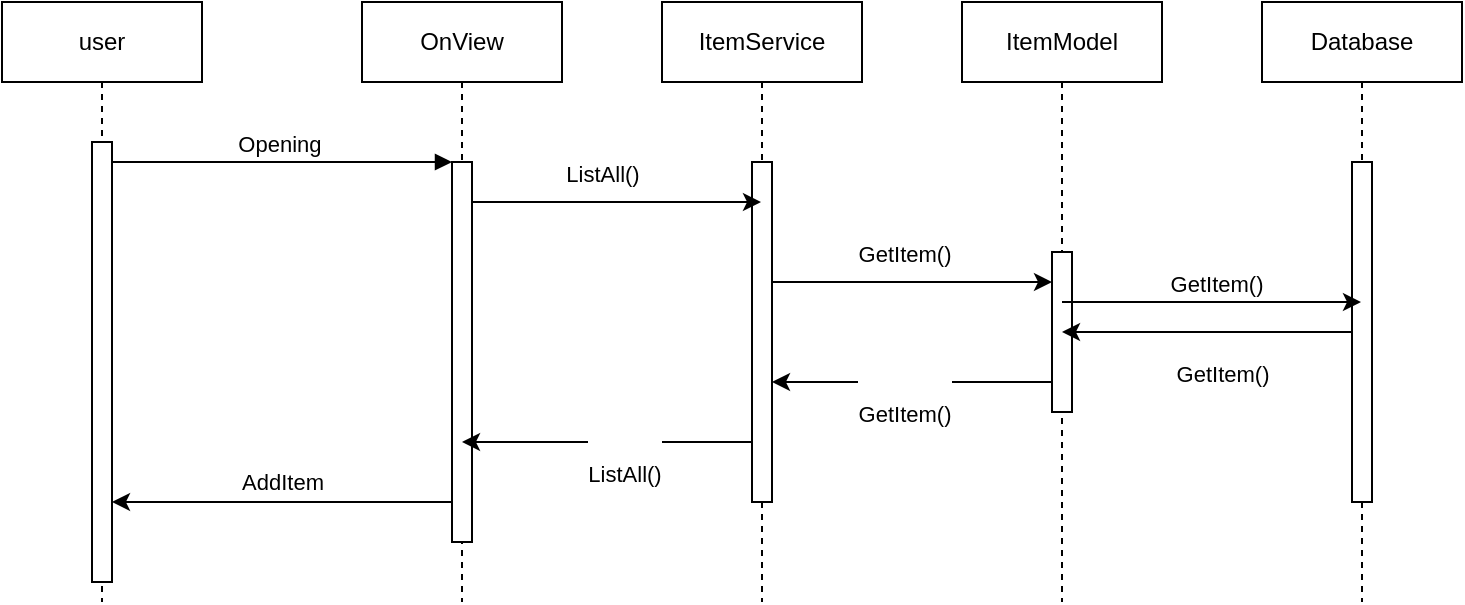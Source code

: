 <mxfile version="22.0.3" type="device">
  <diagram name="Page-1" id="2YBvvXClWsGukQMizWep">
    <mxGraphModel dx="521" dy="621" grid="1" gridSize="10" guides="1" tooltips="1" connect="1" arrows="1" fold="1" page="1" pageScale="1" pageWidth="850" pageHeight="1100" math="0" shadow="0">
      <root>
        <mxCell id="0" />
        <mxCell id="1" parent="0" />
        <mxCell id="aM9ryv3xv72pqoxQDRHE-1" value="user" style="shape=umlLifeline;perimeter=lifelinePerimeter;whiteSpace=wrap;html=1;container=0;dropTarget=0;collapsible=0;recursiveResize=0;outlineConnect=0;portConstraint=eastwest;newEdgeStyle={&quot;edgeStyle&quot;:&quot;elbowEdgeStyle&quot;,&quot;elbow&quot;:&quot;vertical&quot;,&quot;curved&quot;:0,&quot;rounded&quot;:0};" parent="1" vertex="1">
          <mxGeometry x="40" y="40" width="100" height="300" as="geometry" />
        </mxCell>
        <mxCell id="aM9ryv3xv72pqoxQDRHE-2" value="" style="html=1;points=[];perimeter=orthogonalPerimeter;outlineConnect=0;targetShapes=umlLifeline;portConstraint=eastwest;newEdgeStyle={&quot;edgeStyle&quot;:&quot;elbowEdgeStyle&quot;,&quot;elbow&quot;:&quot;vertical&quot;,&quot;curved&quot;:0,&quot;rounded&quot;:0};" parent="aM9ryv3xv72pqoxQDRHE-1" vertex="1">
          <mxGeometry x="45" y="70" width="10" height="220" as="geometry" />
        </mxCell>
        <mxCell id="aM9ryv3xv72pqoxQDRHE-5" value="OnView" style="shape=umlLifeline;perimeter=lifelinePerimeter;whiteSpace=wrap;html=1;container=0;dropTarget=0;collapsible=0;recursiveResize=0;outlineConnect=0;portConstraint=eastwest;newEdgeStyle={&quot;edgeStyle&quot;:&quot;elbowEdgeStyle&quot;,&quot;elbow&quot;:&quot;vertical&quot;,&quot;curved&quot;:0,&quot;rounded&quot;:0};" parent="1" vertex="1">
          <mxGeometry x="220" y="40" width="100" height="300" as="geometry" />
        </mxCell>
        <mxCell id="aM9ryv3xv72pqoxQDRHE-6" value="" style="html=1;points=[];perimeter=orthogonalPerimeter;outlineConnect=0;targetShapes=umlLifeline;portConstraint=eastwest;newEdgeStyle={&quot;edgeStyle&quot;:&quot;elbowEdgeStyle&quot;,&quot;elbow&quot;:&quot;vertical&quot;,&quot;curved&quot;:0,&quot;rounded&quot;:0};" parent="aM9ryv3xv72pqoxQDRHE-5" vertex="1">
          <mxGeometry x="45" y="80" width="10" height="190" as="geometry" />
        </mxCell>
        <mxCell id="aM9ryv3xv72pqoxQDRHE-7" value="Opening&amp;nbsp;" style="html=1;verticalAlign=bottom;endArrow=block;edgeStyle=elbowEdgeStyle;elbow=vertical;curved=0;rounded=0;" parent="1" source="aM9ryv3xv72pqoxQDRHE-2" target="aM9ryv3xv72pqoxQDRHE-6" edge="1">
          <mxGeometry relative="1" as="geometry">
            <mxPoint x="195" y="130" as="sourcePoint" />
            <Array as="points">
              <mxPoint x="180" y="120" />
            </Array>
          </mxGeometry>
        </mxCell>
        <mxCell id="zSYN2xAHizhipJbs4PiP-1" value="ItemService" style="shape=umlLifeline;perimeter=lifelinePerimeter;whiteSpace=wrap;html=1;container=0;dropTarget=0;collapsible=0;recursiveResize=0;outlineConnect=0;portConstraint=eastwest;newEdgeStyle={&quot;edgeStyle&quot;:&quot;elbowEdgeStyle&quot;,&quot;elbow&quot;:&quot;vertical&quot;,&quot;curved&quot;:0,&quot;rounded&quot;:0};" vertex="1" parent="1">
          <mxGeometry x="370" y="40" width="100" height="300" as="geometry" />
        </mxCell>
        <mxCell id="zSYN2xAHizhipJbs4PiP-2" value="" style="html=1;points=[];perimeter=orthogonalPerimeter;outlineConnect=0;targetShapes=umlLifeline;portConstraint=eastwest;newEdgeStyle={&quot;edgeStyle&quot;:&quot;elbowEdgeStyle&quot;,&quot;elbow&quot;:&quot;vertical&quot;,&quot;curved&quot;:0,&quot;rounded&quot;:0};" vertex="1" parent="zSYN2xAHizhipJbs4PiP-1">
          <mxGeometry x="45" y="80" width="10" height="170" as="geometry" />
        </mxCell>
        <mxCell id="zSYN2xAHizhipJbs4PiP-3" value="ItemModel" style="shape=umlLifeline;perimeter=lifelinePerimeter;whiteSpace=wrap;html=1;container=0;dropTarget=0;collapsible=0;recursiveResize=0;outlineConnect=0;portConstraint=eastwest;newEdgeStyle={&quot;edgeStyle&quot;:&quot;elbowEdgeStyle&quot;,&quot;elbow&quot;:&quot;vertical&quot;,&quot;curved&quot;:0,&quot;rounded&quot;:0};" vertex="1" parent="1">
          <mxGeometry x="520" y="40" width="100" height="300" as="geometry" />
        </mxCell>
        <mxCell id="zSYN2xAHizhipJbs4PiP-4" value="" style="html=1;points=[];perimeter=orthogonalPerimeter;outlineConnect=0;targetShapes=umlLifeline;portConstraint=eastwest;newEdgeStyle={&quot;edgeStyle&quot;:&quot;elbowEdgeStyle&quot;,&quot;elbow&quot;:&quot;vertical&quot;,&quot;curved&quot;:0,&quot;rounded&quot;:0};" vertex="1" parent="zSYN2xAHizhipJbs4PiP-3">
          <mxGeometry x="45" y="125" width="10" height="80" as="geometry" />
        </mxCell>
        <mxCell id="zSYN2xAHizhipJbs4PiP-5" value="Database" style="shape=umlLifeline;perimeter=lifelinePerimeter;whiteSpace=wrap;html=1;container=0;dropTarget=0;collapsible=0;recursiveResize=0;outlineConnect=0;portConstraint=eastwest;newEdgeStyle={&quot;edgeStyle&quot;:&quot;elbowEdgeStyle&quot;,&quot;elbow&quot;:&quot;vertical&quot;,&quot;curved&quot;:0,&quot;rounded&quot;:0};" vertex="1" parent="1">
          <mxGeometry x="670" y="40" width="100" height="300" as="geometry" />
        </mxCell>
        <mxCell id="zSYN2xAHizhipJbs4PiP-6" value="" style="html=1;points=[];perimeter=orthogonalPerimeter;outlineConnect=0;targetShapes=umlLifeline;portConstraint=eastwest;newEdgeStyle={&quot;edgeStyle&quot;:&quot;elbowEdgeStyle&quot;,&quot;elbow&quot;:&quot;vertical&quot;,&quot;curved&quot;:0,&quot;rounded&quot;:0};" vertex="1" parent="zSYN2xAHizhipJbs4PiP-5">
          <mxGeometry x="45" y="80" width="10" height="170" as="geometry" />
        </mxCell>
        <mxCell id="zSYN2xAHizhipJbs4PiP-7" style="edgeStyle=elbowEdgeStyle;rounded=0;orthogonalLoop=1;jettySize=auto;html=1;elbow=vertical;curved=0;" edge="1" parent="1" source="aM9ryv3xv72pqoxQDRHE-6" target="zSYN2xAHizhipJbs4PiP-1">
          <mxGeometry relative="1" as="geometry">
            <Array as="points">
              <mxPoint x="360" y="140" />
            </Array>
          </mxGeometry>
        </mxCell>
        <mxCell id="zSYN2xAHizhipJbs4PiP-9" value="&lt;p style=&quot;margin-bottom:0cm;line-height:normal&quot; class=&quot;MsoNormal&quot;&gt;ListAll()&lt;/p&gt;" style="edgeLabel;html=1;align=center;verticalAlign=middle;resizable=0;points=[];" vertex="1" connectable="0" parent="zSYN2xAHizhipJbs4PiP-7">
          <mxGeometry x="-0.1" y="5" relative="1" as="geometry">
            <mxPoint y="-15" as="offset" />
          </mxGeometry>
        </mxCell>
        <mxCell id="zSYN2xAHizhipJbs4PiP-8" style="edgeStyle=elbowEdgeStyle;rounded=0;orthogonalLoop=1;jettySize=auto;html=1;elbow=vertical;curved=0;" edge="1" parent="1" source="zSYN2xAHizhipJbs4PiP-2" target="aM9ryv3xv72pqoxQDRHE-5">
          <mxGeometry relative="1" as="geometry">
            <Array as="points">
              <mxPoint x="360" y="260" />
            </Array>
          </mxGeometry>
        </mxCell>
        <mxCell id="zSYN2xAHizhipJbs4PiP-18" value="&lt;p style=&quot;margin-bottom:0cm;line-height:normal&quot; class=&quot;MsoNormal&quot;&gt;ListAll()&lt;/p&gt;" style="edgeLabel;html=1;align=center;verticalAlign=middle;resizable=0;points=[];" vertex="1" connectable="0" parent="zSYN2xAHizhipJbs4PiP-8">
          <mxGeometry x="0.067" y="1" relative="1" as="geometry">
            <mxPoint x="13" y="9" as="offset" />
          </mxGeometry>
        </mxCell>
        <mxCell id="zSYN2xAHizhipJbs4PiP-10" style="edgeStyle=elbowEdgeStyle;rounded=0;orthogonalLoop=1;jettySize=auto;html=1;elbow=vertical;curved=0;" edge="1" parent="1" source="zSYN2xAHizhipJbs4PiP-2" target="zSYN2xAHizhipJbs4PiP-4">
          <mxGeometry relative="1" as="geometry">
            <Array as="points">
              <mxPoint x="500" y="180" />
            </Array>
          </mxGeometry>
        </mxCell>
        <mxCell id="zSYN2xAHizhipJbs4PiP-11" value="&lt;p style=&quot;margin-bottom:0cm;line-height:normal&quot; class=&quot;MsoNormal&quot;&gt;GetItem()&lt;/p&gt;" style="edgeLabel;html=1;align=center;verticalAlign=middle;resizable=0;points=[];" vertex="1" connectable="0" parent="zSYN2xAHizhipJbs4PiP-10">
          <mxGeometry x="0.234" y="3" relative="1" as="geometry">
            <mxPoint x="-21" y="-17" as="offset" />
          </mxGeometry>
        </mxCell>
        <mxCell id="zSYN2xAHizhipJbs4PiP-12" style="edgeStyle=elbowEdgeStyle;rounded=0;orthogonalLoop=1;jettySize=auto;html=1;elbow=vertical;curved=0;" edge="1" parent="1">
          <mxGeometry relative="1" as="geometry">
            <mxPoint x="565" y="230" as="sourcePoint" />
            <mxPoint x="425" y="230" as="targetPoint" />
          </mxGeometry>
        </mxCell>
        <mxCell id="zSYN2xAHizhipJbs4PiP-13" value="&lt;p style=&quot;margin-bottom:0cm;line-height:normal&quot; class=&quot;MsoNormal&quot;&gt;GetItem()&lt;/p&gt;" style="edgeLabel;html=1;align=center;verticalAlign=middle;resizable=0;points=[];" vertex="1" connectable="0" parent="zSYN2xAHizhipJbs4PiP-12">
          <mxGeometry x="0.309" y="3" relative="1" as="geometry">
            <mxPoint x="17" y="7" as="offset" />
          </mxGeometry>
        </mxCell>
        <mxCell id="zSYN2xAHizhipJbs4PiP-14" style="edgeStyle=elbowEdgeStyle;rounded=0;orthogonalLoop=1;jettySize=auto;html=1;elbow=vertical;curved=0;" edge="1" parent="1" source="zSYN2xAHizhipJbs4PiP-3" target="zSYN2xAHizhipJbs4PiP-5">
          <mxGeometry relative="1" as="geometry" />
        </mxCell>
        <mxCell id="zSYN2xAHizhipJbs4PiP-15" value="&lt;p style=&quot;margin-bottom:0cm;line-height:normal&quot; class=&quot;MsoNormal&quot;&gt;GetItem()&lt;/p&gt;" style="edgeLabel;html=1;align=center;verticalAlign=middle;resizable=0;points=[];" vertex="1" connectable="0" parent="zSYN2xAHizhipJbs4PiP-14">
          <mxGeometry x="0.021" y="1" relative="1" as="geometry">
            <mxPoint y="-14" as="offset" />
          </mxGeometry>
        </mxCell>
        <mxCell id="zSYN2xAHizhipJbs4PiP-16" style="edgeStyle=elbowEdgeStyle;rounded=0;orthogonalLoop=1;jettySize=auto;html=1;elbow=vertical;curved=0;" edge="1" parent="1" source="zSYN2xAHizhipJbs4PiP-6" target="zSYN2xAHizhipJbs4PiP-3">
          <mxGeometry relative="1" as="geometry" />
        </mxCell>
        <mxCell id="zSYN2xAHizhipJbs4PiP-17" value="&lt;p style=&quot;margin-bottom:0cm;line-height:normal&quot; class=&quot;MsoNormal&quot;&gt;GetItem()&lt;/p&gt;" style="edgeLabel;html=1;align=center;verticalAlign=middle;resizable=0;points=[];" vertex="1" connectable="0" parent="zSYN2xAHizhipJbs4PiP-16">
          <mxGeometry x="0.267" y="-2" relative="1" as="geometry">
            <mxPoint x="27" y="17" as="offset" />
          </mxGeometry>
        </mxCell>
        <mxCell id="zSYN2xAHizhipJbs4PiP-19" style="edgeStyle=elbowEdgeStyle;rounded=0;orthogonalLoop=1;jettySize=auto;html=1;elbow=horizontal;curved=0;" edge="1" parent="1" source="aM9ryv3xv72pqoxQDRHE-6" target="aM9ryv3xv72pqoxQDRHE-2">
          <mxGeometry relative="1" as="geometry">
            <Array as="points">
              <mxPoint x="180" y="290" />
            </Array>
          </mxGeometry>
        </mxCell>
        <mxCell id="zSYN2xAHizhipJbs4PiP-20" value="AddItem" style="edgeLabel;html=1;align=center;verticalAlign=middle;resizable=0;points=[];" vertex="1" connectable="0" parent="zSYN2xAHizhipJbs4PiP-19">
          <mxGeometry x="0.165" relative="1" as="geometry">
            <mxPoint x="14" y="-10" as="offset" />
          </mxGeometry>
        </mxCell>
      </root>
    </mxGraphModel>
  </diagram>
</mxfile>
